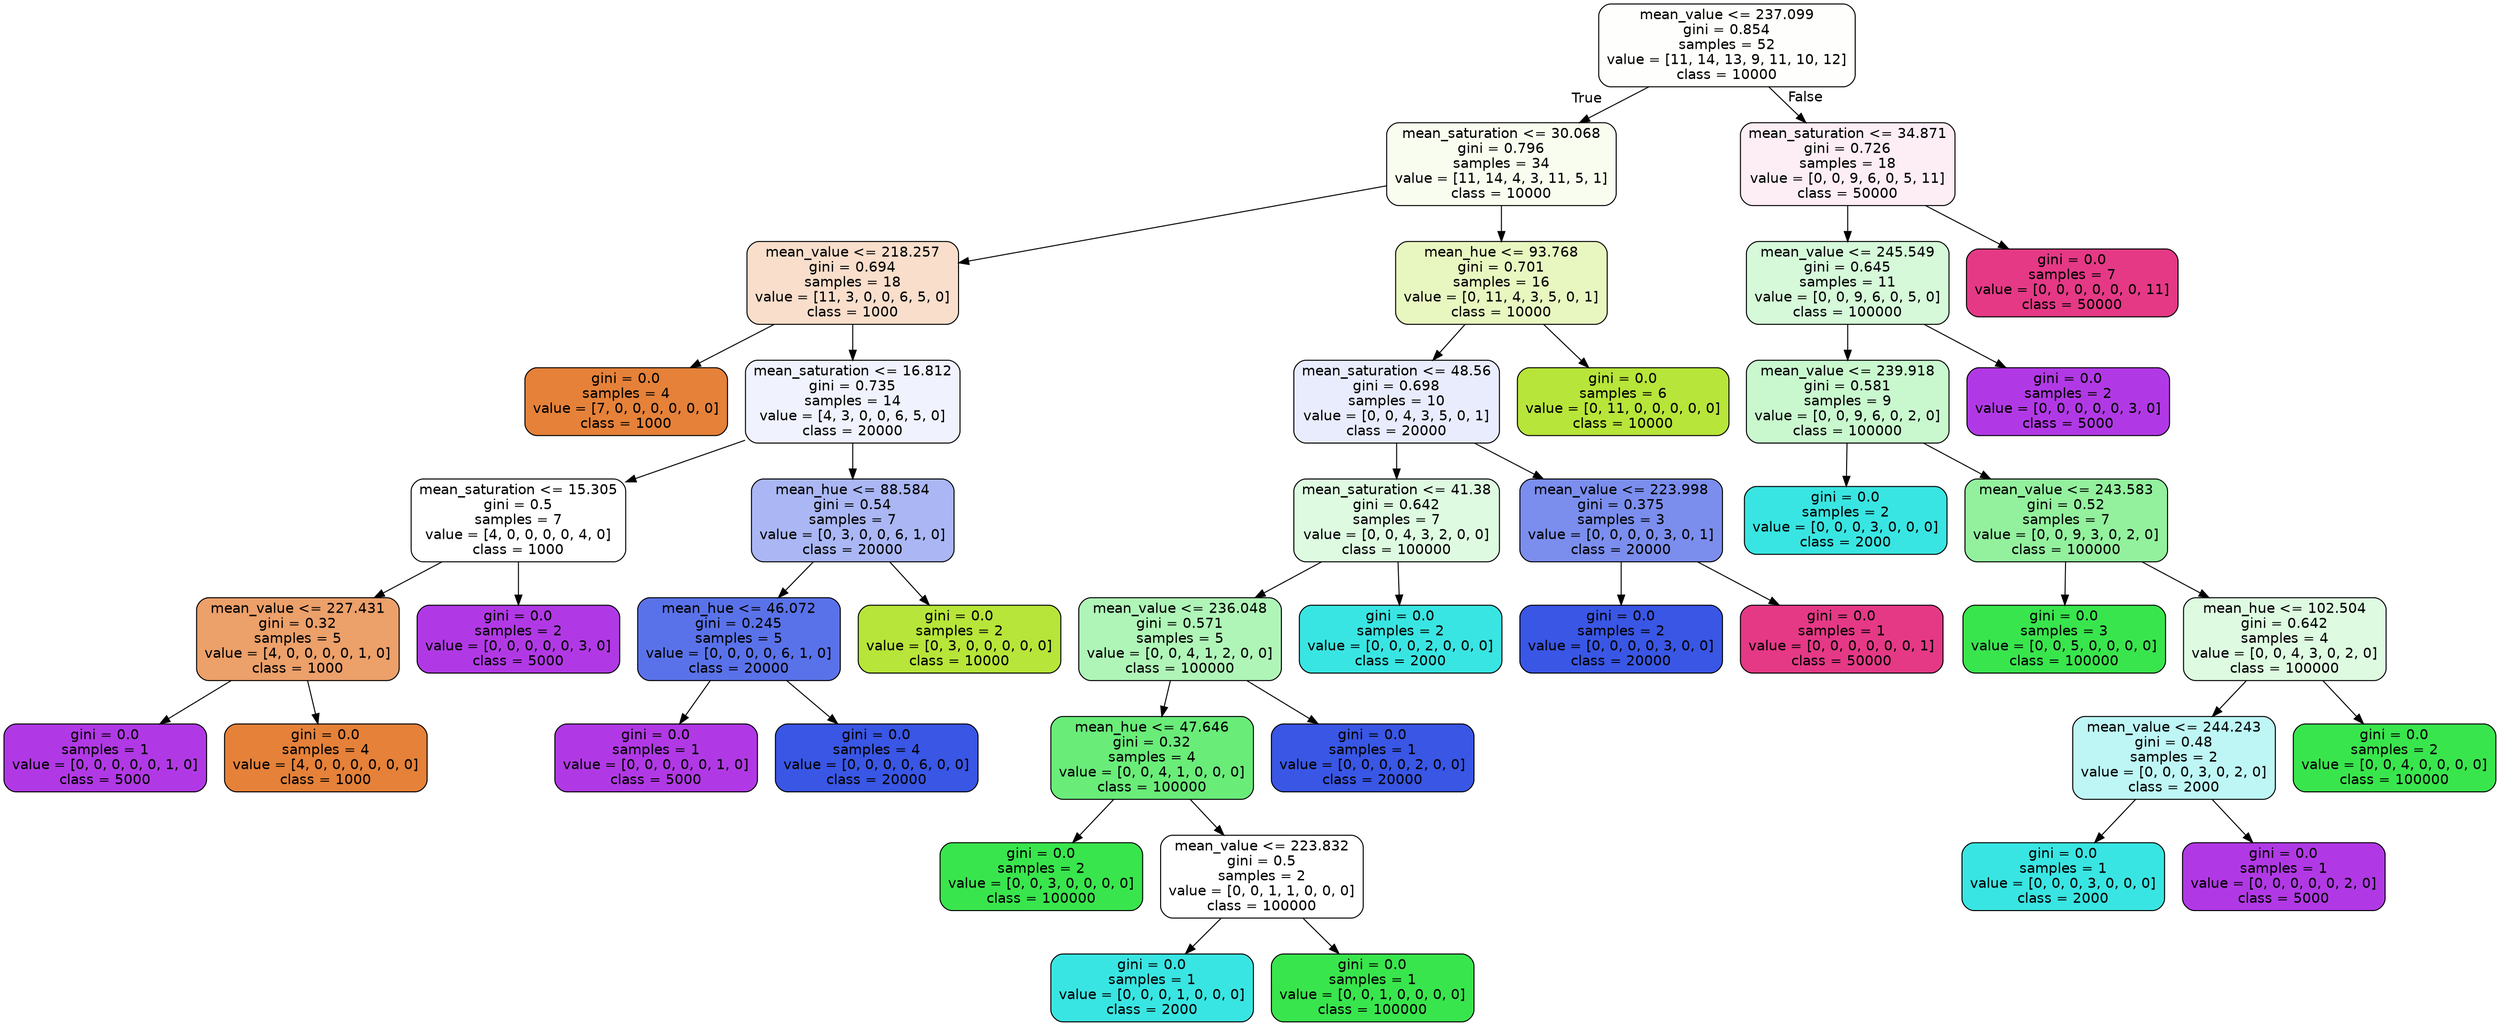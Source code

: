 digraph Tree {
node [shape=box, style="filled, rounded", color="black", fontname="helvetica"] ;
edge [fontname="helvetica"] ;
0 [label="mean_value <= 237.099\ngini = 0.854\nsamples = 52\nvalue = [11, 14, 13, 9, 11, 10, 12]\nclass = 10000", fillcolor="#fefffc"] ;
1 [label="mean_saturation <= 30.068\ngini = 0.796\nsamples = 34\nvalue = [11, 14, 4, 3, 11, 5, 1]\nclass = 10000", fillcolor="#f9fdef"] ;
0 -> 1 [labeldistance=2.5, labelangle=45, headlabel="True"] ;
2 [label="mean_value <= 218.257\ngini = 0.694\nsamples = 18\nvalue = [11, 3, 0, 0, 6, 5, 0]\nclass = 1000", fillcolor="#f8decb"] ;
1 -> 2 ;
3 [label="gini = 0.0\nsamples = 4\nvalue = [7, 0, 0, 0, 0, 0, 0]\nclass = 1000", fillcolor="#e58139"] ;
2 -> 3 ;
4 [label="mean_saturation <= 16.812\ngini = 0.735\nsamples = 14\nvalue = [4, 3, 0, 0, 6, 5, 0]\nclass = 20000", fillcolor="#f0f2fd"] ;
2 -> 4 ;
5 [label="mean_saturation <= 15.305\ngini = 0.5\nsamples = 7\nvalue = [4, 0, 0, 0, 0, 4, 0]\nclass = 1000", fillcolor="#ffffff"] ;
4 -> 5 ;
6 [label="mean_value <= 227.431\ngini = 0.32\nsamples = 5\nvalue = [4, 0, 0, 0, 0, 1, 0]\nclass = 1000", fillcolor="#eca06a"] ;
5 -> 6 ;
7 [label="gini = 0.0\nsamples = 1\nvalue = [0, 0, 0, 0, 0, 1, 0]\nclass = 5000", fillcolor="#b139e5"] ;
6 -> 7 ;
8 [label="gini = 0.0\nsamples = 4\nvalue = [4, 0, 0, 0, 0, 0, 0]\nclass = 1000", fillcolor="#e58139"] ;
6 -> 8 ;
9 [label="gini = 0.0\nsamples = 2\nvalue = [0, 0, 0, 0, 0, 3, 0]\nclass = 5000", fillcolor="#b139e5"] ;
5 -> 9 ;
10 [label="mean_hue <= 88.584\ngini = 0.54\nsamples = 7\nvalue = [0, 3, 0, 0, 6, 1, 0]\nclass = 20000", fillcolor="#aab7f4"] ;
4 -> 10 ;
11 [label="mean_hue <= 46.072\ngini = 0.245\nsamples = 5\nvalue = [0, 0, 0, 0, 6, 1, 0]\nclass = 20000", fillcolor="#5a72e9"] ;
10 -> 11 ;
12 [label="gini = 0.0\nsamples = 1\nvalue = [0, 0, 0, 0, 0, 1, 0]\nclass = 5000", fillcolor="#b139e5"] ;
11 -> 12 ;
13 [label="gini = 0.0\nsamples = 4\nvalue = [0, 0, 0, 0, 6, 0, 0]\nclass = 20000", fillcolor="#3956e5"] ;
11 -> 13 ;
14 [label="gini = 0.0\nsamples = 2\nvalue = [0, 3, 0, 0, 0, 0, 0]\nclass = 10000", fillcolor="#b7e539"] ;
10 -> 14 ;
15 [label="mean_hue <= 93.768\ngini = 0.701\nsamples = 16\nvalue = [0, 11, 4, 3, 5, 0, 1]\nclass = 10000", fillcolor="#e8f7c0"] ;
1 -> 15 ;
16 [label="mean_saturation <= 48.56\ngini = 0.698\nsamples = 10\nvalue = [0, 0, 4, 3, 5, 0, 1]\nclass = 20000", fillcolor="#e9ecfc"] ;
15 -> 16 ;
17 [label="mean_saturation <= 41.38\ngini = 0.642\nsamples = 7\nvalue = [0, 0, 4, 3, 2, 0, 0]\nclass = 100000", fillcolor="#defbe1"] ;
16 -> 17 ;
18 [label="mean_value <= 236.048\ngini = 0.571\nsamples = 5\nvalue = [0, 0, 4, 1, 2, 0, 0]\nclass = 100000", fillcolor="#b0f5b8"] ;
17 -> 18 ;
19 [label="mean_hue <= 47.646\ngini = 0.32\nsamples = 4\nvalue = [0, 0, 4, 1, 0, 0, 0]\nclass = 100000", fillcolor="#6aec79"] ;
18 -> 19 ;
20 [label="gini = 0.0\nsamples = 2\nvalue = [0, 0, 3, 0, 0, 0, 0]\nclass = 100000", fillcolor="#39e54d"] ;
19 -> 20 ;
21 [label="mean_value <= 223.832\ngini = 0.5\nsamples = 2\nvalue = [0, 0, 1, 1, 0, 0, 0]\nclass = 100000", fillcolor="#ffffff"] ;
19 -> 21 ;
22 [label="gini = 0.0\nsamples = 1\nvalue = [0, 0, 0, 1, 0, 0, 0]\nclass = 2000", fillcolor="#39e5e2"] ;
21 -> 22 ;
23 [label="gini = 0.0\nsamples = 1\nvalue = [0, 0, 1, 0, 0, 0, 0]\nclass = 100000", fillcolor="#39e54d"] ;
21 -> 23 ;
24 [label="gini = 0.0\nsamples = 1\nvalue = [0, 0, 0, 0, 2, 0, 0]\nclass = 20000", fillcolor="#3956e5"] ;
18 -> 24 ;
25 [label="gini = 0.0\nsamples = 2\nvalue = [0, 0, 0, 2, 0, 0, 0]\nclass = 2000", fillcolor="#39e5e2"] ;
17 -> 25 ;
26 [label="mean_value <= 223.998\ngini = 0.375\nsamples = 3\nvalue = [0, 0, 0, 0, 3, 0, 1]\nclass = 20000", fillcolor="#7b8eee"] ;
16 -> 26 ;
27 [label="gini = 0.0\nsamples = 2\nvalue = [0, 0, 0, 0, 3, 0, 0]\nclass = 20000", fillcolor="#3956e5"] ;
26 -> 27 ;
28 [label="gini = 0.0\nsamples = 1\nvalue = [0, 0, 0, 0, 0, 0, 1]\nclass = 50000", fillcolor="#e53986"] ;
26 -> 28 ;
29 [label="gini = 0.0\nsamples = 6\nvalue = [0, 11, 0, 0, 0, 0, 0]\nclass = 10000", fillcolor="#b7e539"] ;
15 -> 29 ;
30 [label="mean_saturation <= 34.871\ngini = 0.726\nsamples = 18\nvalue = [0, 0, 9, 6, 0, 5, 11]\nclass = 50000", fillcolor="#fdedf4"] ;
0 -> 30 [labeldistance=2.5, labelangle=-45, headlabel="False"] ;
31 [label="mean_value <= 245.549\ngini = 0.645\nsamples = 11\nvalue = [0, 0, 9, 6, 0, 5, 0]\nclass = 100000", fillcolor="#d5f9d9"] ;
30 -> 31 ;
32 [label="mean_value <= 239.918\ngini = 0.581\nsamples = 9\nvalue = [0, 0, 9, 6, 0, 2, 0]\nclass = 100000", fillcolor="#c9f8ce"] ;
31 -> 32 ;
33 [label="gini = 0.0\nsamples = 2\nvalue = [0, 0, 0, 3, 0, 0, 0]\nclass = 2000", fillcolor="#39e5e2"] ;
32 -> 33 ;
34 [label="mean_value <= 243.583\ngini = 0.52\nsamples = 7\nvalue = [0, 0, 9, 3, 0, 2, 0]\nclass = 100000", fillcolor="#93f19e"] ;
32 -> 34 ;
35 [label="gini = 0.0\nsamples = 3\nvalue = [0, 0, 5, 0, 0, 0, 0]\nclass = 100000", fillcolor="#39e54d"] ;
34 -> 35 ;
36 [label="mean_hue <= 102.504\ngini = 0.642\nsamples = 4\nvalue = [0, 0, 4, 3, 0, 2, 0]\nclass = 100000", fillcolor="#defbe1"] ;
34 -> 36 ;
37 [label="mean_value <= 244.243\ngini = 0.48\nsamples = 2\nvalue = [0, 0, 0, 3, 0, 2, 0]\nclass = 2000", fillcolor="#bdf6f5"] ;
36 -> 37 ;
38 [label="gini = 0.0\nsamples = 1\nvalue = [0, 0, 0, 3, 0, 0, 0]\nclass = 2000", fillcolor="#39e5e2"] ;
37 -> 38 ;
39 [label="gini = 0.0\nsamples = 1\nvalue = [0, 0, 0, 0, 0, 2, 0]\nclass = 5000", fillcolor="#b139e5"] ;
37 -> 39 ;
40 [label="gini = 0.0\nsamples = 2\nvalue = [0, 0, 4, 0, 0, 0, 0]\nclass = 100000", fillcolor="#39e54d"] ;
36 -> 40 ;
41 [label="gini = 0.0\nsamples = 2\nvalue = [0, 0, 0, 0, 0, 3, 0]\nclass = 5000", fillcolor="#b139e5"] ;
31 -> 41 ;
42 [label="gini = 0.0\nsamples = 7\nvalue = [0, 0, 0, 0, 0, 0, 11]\nclass = 50000", fillcolor="#e53986"] ;
30 -> 42 ;
}